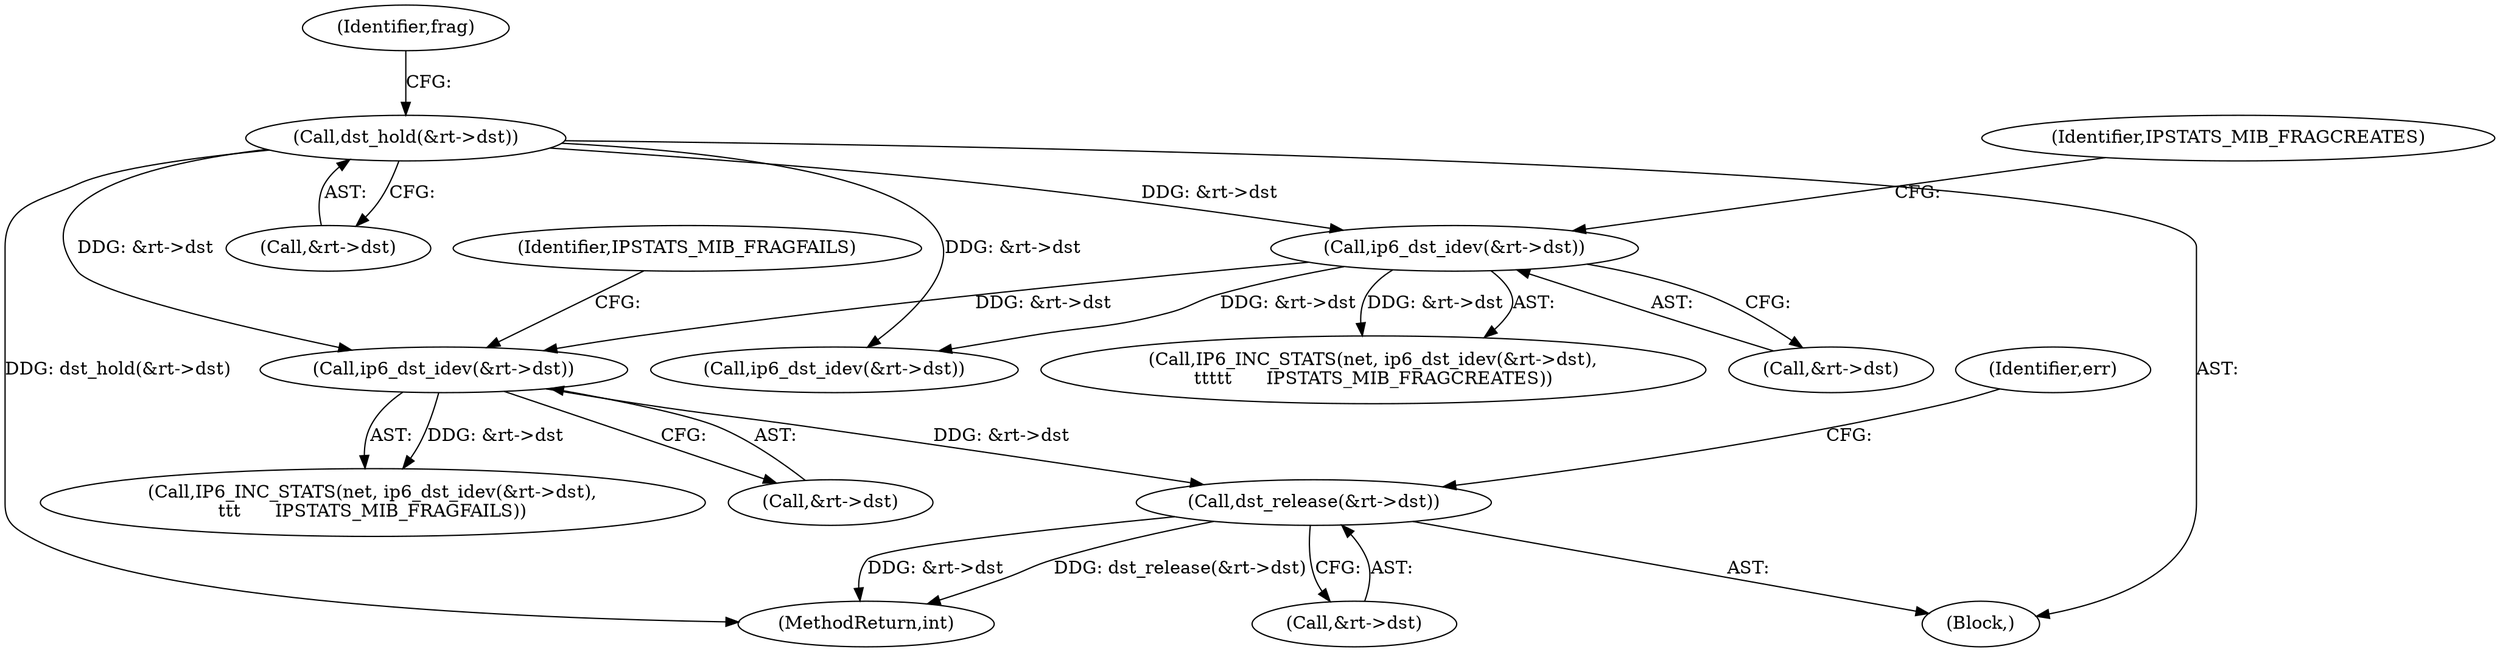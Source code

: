 digraph "0_linux_87c48fa3b4630905f98268dde838ee43626a060c_1@pointer" {
"1000609" [label="(Call,dst_release(&rt->dst))"];
"1000603" [label="(Call,ip6_dst_idev(&rt->dst))"];
"1000439" [label="(Call,dst_hold(&rt->dst))"];
"1000541" [label="(Call,ip6_dst_idev(&rt->dst))"];
"1000610" [label="(Call,&rt->dst)"];
"1000609" [label="(Call,dst_release(&rt->dst))"];
"1000539" [label="(Call,IP6_INC_STATS(net, ip6_dst_idev(&rt->dst),\n\t\t\t\t\t      IPSTATS_MIB_FRAGCREATES))"];
"1000615" [label="(Identifier,err)"];
"1000439" [label="(Call,dst_hold(&rt->dst))"];
"1000542" [label="(Call,&rt->dst)"];
"1000541" [label="(Call,ip6_dst_idev(&rt->dst))"];
"1000440" [label="(Call,&rt->dst)"];
"1000601" [label="(Call,IP6_INC_STATS(net, ip6_dst_idev(&rt->dst),\n\t\t\t      IPSTATS_MIB_FRAGFAILS))"];
"1000603" [label="(Call,ip6_dst_idev(&rt->dst))"];
"1000604" [label="(Call,&rt->dst)"];
"1000251" [label="(Block,)"];
"1000608" [label="(Identifier,IPSTATS_MIB_FRAGFAILS)"];
"1000546" [label="(Identifier,IPSTATS_MIB_FRAGCREATES)"];
"1000575" [label="(Call,ip6_dst_idev(&rt->dst))"];
"1000447" [label="(Identifier,frag)"];
"1000872" [label="(MethodReturn,int)"];
"1000609" -> "1000251"  [label="AST: "];
"1000609" -> "1000610"  [label="CFG: "];
"1000610" -> "1000609"  [label="AST: "];
"1000615" -> "1000609"  [label="CFG: "];
"1000609" -> "1000872"  [label="DDG: &rt->dst"];
"1000609" -> "1000872"  [label="DDG: dst_release(&rt->dst)"];
"1000603" -> "1000609"  [label="DDG: &rt->dst"];
"1000603" -> "1000601"  [label="AST: "];
"1000603" -> "1000604"  [label="CFG: "];
"1000604" -> "1000603"  [label="AST: "];
"1000608" -> "1000603"  [label="CFG: "];
"1000603" -> "1000601"  [label="DDG: &rt->dst"];
"1000439" -> "1000603"  [label="DDG: &rt->dst"];
"1000541" -> "1000603"  [label="DDG: &rt->dst"];
"1000439" -> "1000251"  [label="AST: "];
"1000439" -> "1000440"  [label="CFG: "];
"1000440" -> "1000439"  [label="AST: "];
"1000447" -> "1000439"  [label="CFG: "];
"1000439" -> "1000872"  [label="DDG: dst_hold(&rt->dst)"];
"1000439" -> "1000541"  [label="DDG: &rt->dst"];
"1000439" -> "1000575"  [label="DDG: &rt->dst"];
"1000541" -> "1000539"  [label="AST: "];
"1000541" -> "1000542"  [label="CFG: "];
"1000542" -> "1000541"  [label="AST: "];
"1000546" -> "1000541"  [label="CFG: "];
"1000541" -> "1000539"  [label="DDG: &rt->dst"];
"1000541" -> "1000575"  [label="DDG: &rt->dst"];
}
